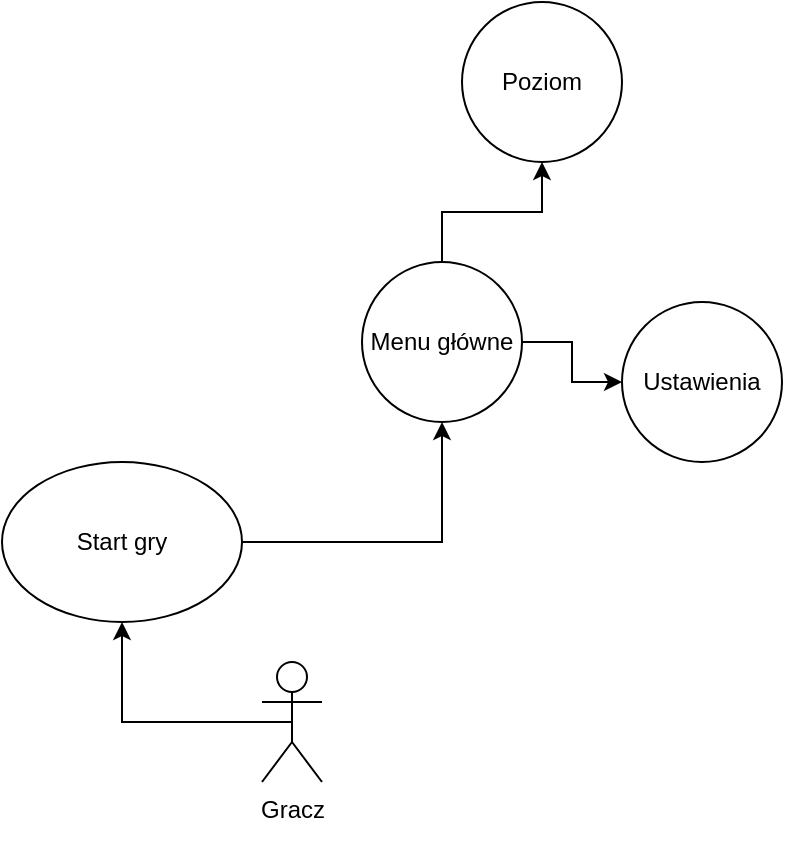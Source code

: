 <mxfile version="26.1.0">
  <diagram name="Strona-1" id="GtKuwoUM9BS78JBKEteD">
    <mxGraphModel dx="1434" dy="778" grid="1" gridSize="10" guides="1" tooltips="1" connect="1" arrows="1" fold="1" page="1" pageScale="1" pageWidth="827" pageHeight="1169" math="0" shadow="0">
      <root>
        <mxCell id="0" />
        <mxCell id="1" parent="0" />
        <mxCell id="KREq8-2agoi1I6AGwySA-36" style="edgeStyle=orthogonalEdgeStyle;rounded=0;orthogonalLoop=1;jettySize=auto;html=1;exitX=1;exitY=0.5;exitDx=0;exitDy=0;" edge="1" parent="1" source="KREq8-2agoi1I6AGwySA-32" target="KREq8-2agoi1I6AGwySA-35">
          <mxGeometry relative="1" as="geometry" />
        </mxCell>
        <mxCell id="KREq8-2agoi1I6AGwySA-32" value="Start gry" style="ellipse;whiteSpace=wrap;html=1;" vertex="1" parent="1">
          <mxGeometry x="270" y="260" width="120" height="80" as="geometry" />
        </mxCell>
        <mxCell id="KREq8-2agoi1I6AGwySA-34" style="edgeStyle=orthogonalEdgeStyle;rounded=0;orthogonalLoop=1;jettySize=auto;html=1;exitX=0.5;exitY=0.5;exitDx=0;exitDy=0;exitPerimeter=0;" edge="1" parent="1" source="KREq8-2agoi1I6AGwySA-33" target="KREq8-2agoi1I6AGwySA-32">
          <mxGeometry relative="1" as="geometry" />
        </mxCell>
        <mxCell id="KREq8-2agoi1I6AGwySA-33" value="Gracz&lt;div&gt;&lt;br&gt;&lt;/div&gt;" style="shape=umlActor;verticalLabelPosition=bottom;verticalAlign=top;html=1;outlineConnect=0;" vertex="1" parent="1">
          <mxGeometry x="400" y="360" width="30" height="60" as="geometry" />
        </mxCell>
        <mxCell id="KREq8-2agoi1I6AGwySA-39" value="" style="edgeStyle=orthogonalEdgeStyle;rounded=0;orthogonalLoop=1;jettySize=auto;html=1;" edge="1" parent="1" source="KREq8-2agoi1I6AGwySA-35" target="KREq8-2agoi1I6AGwySA-38">
          <mxGeometry relative="1" as="geometry" />
        </mxCell>
        <mxCell id="KREq8-2agoi1I6AGwySA-40" value="" style="edgeStyle=orthogonalEdgeStyle;rounded=0;orthogonalLoop=1;jettySize=auto;html=1;" edge="1" parent="1" source="KREq8-2agoi1I6AGwySA-35" target="KREq8-2agoi1I6AGwySA-37">
          <mxGeometry relative="1" as="geometry" />
        </mxCell>
        <mxCell id="KREq8-2agoi1I6AGwySA-35" value="Menu główne" style="ellipse;whiteSpace=wrap;html=1;aspect=fixed;" vertex="1" parent="1">
          <mxGeometry x="450" y="160" width="80" height="80" as="geometry" />
        </mxCell>
        <mxCell id="KREq8-2agoi1I6AGwySA-37" value="Poziom" style="ellipse;whiteSpace=wrap;html=1;aspect=fixed;" vertex="1" parent="1">
          <mxGeometry x="500" y="30" width="80" height="80" as="geometry" />
        </mxCell>
        <mxCell id="KREq8-2agoi1I6AGwySA-38" value="Ustawienia" style="ellipse;whiteSpace=wrap;html=1;aspect=fixed;" vertex="1" parent="1">
          <mxGeometry x="580" y="180" width="80" height="80" as="geometry" />
        </mxCell>
      </root>
    </mxGraphModel>
  </diagram>
</mxfile>
